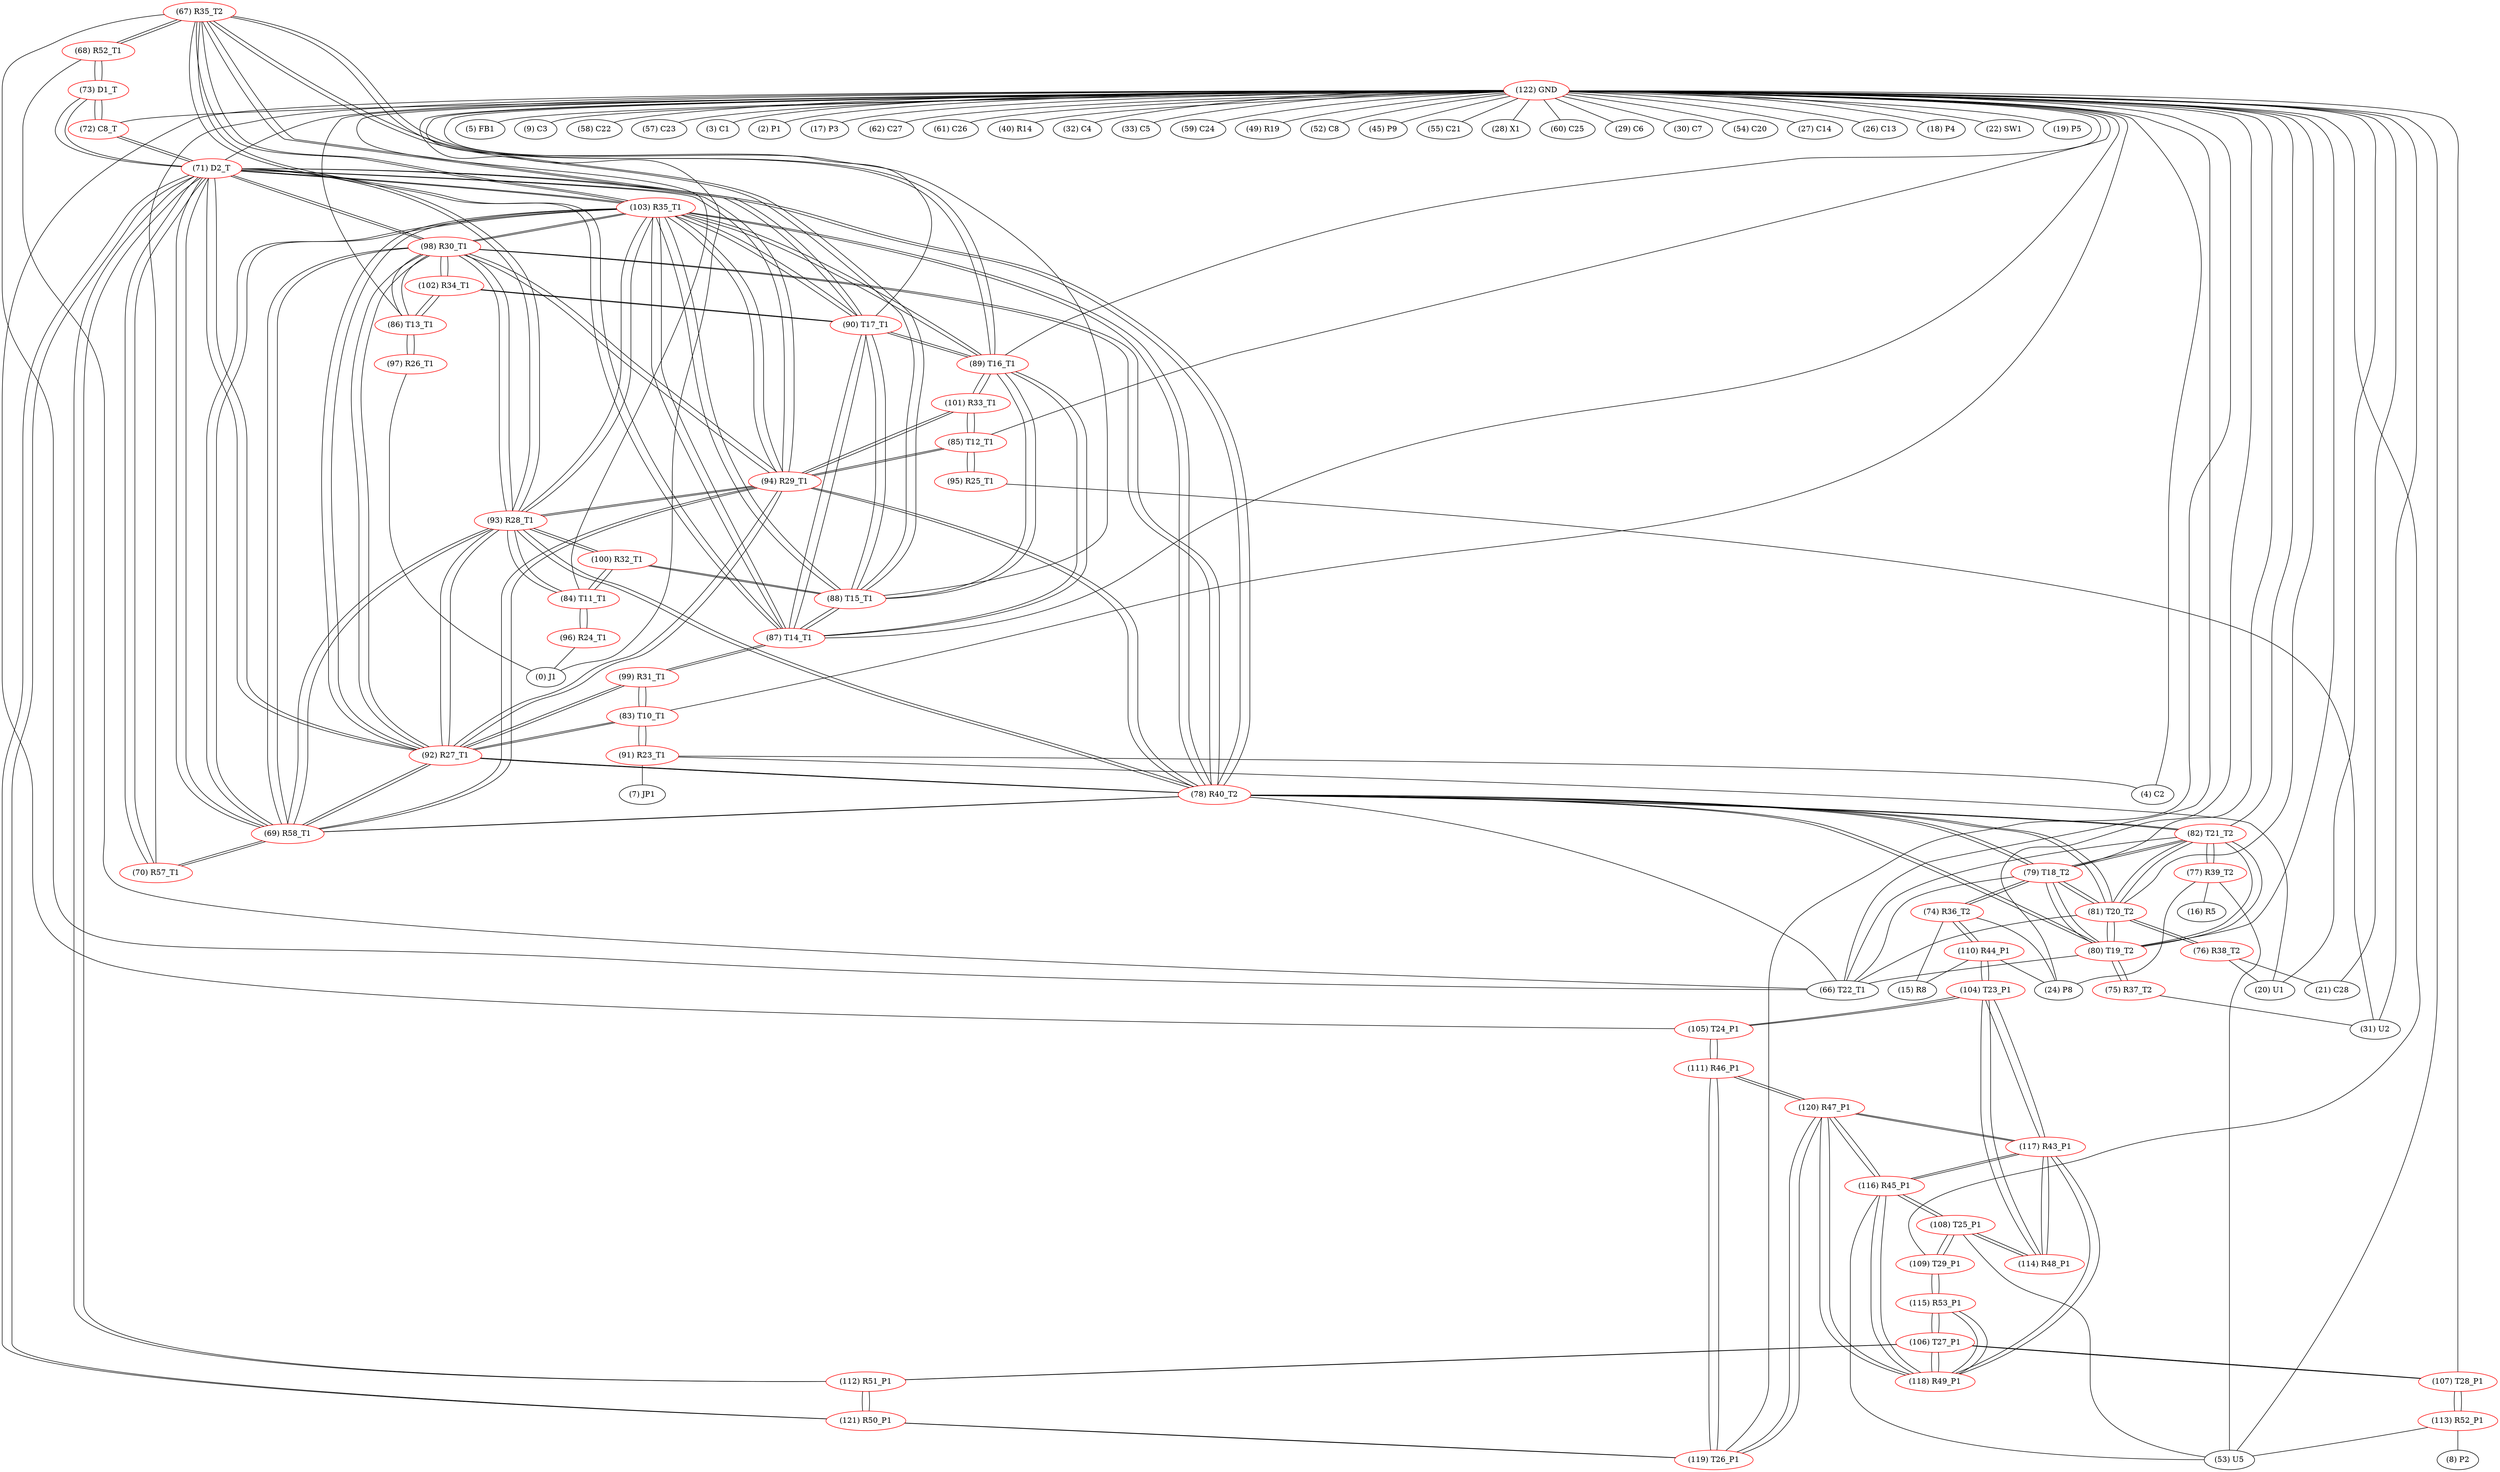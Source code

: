 graph {
	67 [label="(67) R35_T2" color=red]
	68 [label="(68) R52_T1"]
	66 [label="(66) T22_T1"]
	87 [label="(87) T14_T1"]
	88 [label="(88) T15_T1"]
	90 [label="(90) T17_T1"]
	89 [label="(89) T16_T1"]
	103 [label="(103) R35_T1"]
	68 [label="(68) R52_T1" color=red]
	73 [label="(73) D1_T"]
	67 [label="(67) R35_T2"]
	66 [label="(66) T22_T1"]
	69 [label="(69) R58_T1" color=red]
	71 [label="(71) D2_T"]
	78 [label="(78) R40_T2"]
	92 [label="(92) R27_T1"]
	93 [label="(93) R28_T1"]
	94 [label="(94) R29_T1"]
	98 [label="(98) R30_T1"]
	103 [label="(103) R35_T1"]
	70 [label="(70) R57_T1"]
	70 [label="(70) R57_T1" color=red]
	71 [label="(71) D2_T"]
	69 [label="(69) R58_T1"]
	71 [label="(71) D2_T" color=red]
	69 [label="(69) R58_T1"]
	78 [label="(78) R40_T2"]
	92 [label="(92) R27_T1"]
	93 [label="(93) R28_T1"]
	94 [label="(94) R29_T1"]
	98 [label="(98) R30_T1"]
	103 [label="(103) R35_T1"]
	73 [label="(73) D1_T"]
	72 [label="(72) C8_T"]
	70 [label="(70) R57_T1"]
	112 [label="(112) R51_P1"]
	121 [label="(121) R50_P1"]
	72 [label="(72) C8_T" color=red]
	73 [label="(73) D1_T"]
	71 [label="(71) D2_T"]
	73 [label="(73) D1_T" color=red]
	71 [label="(71) D2_T"]
	72 [label="(72) C8_T"]
	68 [label="(68) R52_T1"]
	74 [label="(74) R36_T2" color=red]
	110 [label="(110) R44_P1"]
	15 [label="(15) R8"]
	24 [label="(24) P8"]
	79 [label="(79) T18_T2"]
	75 [label="(75) R37_T2" color=red]
	31 [label="(31) U2"]
	80 [label="(80) T19_T2"]
	76 [label="(76) R38_T2" color=red]
	20 [label="(20) U1"]
	21 [label="(21) C28"]
	81 [label="(81) T20_T2"]
	77 [label="(77) R39_T2" color=red]
	16 [label="(16) R5"]
	24 [label="(24) P8"]
	53 [label="(53) U5"]
	82 [label="(82) T21_T2"]
	78 [label="(78) R40_T2" color=red]
	71 [label="(71) D2_T"]
	69 [label="(69) R58_T1"]
	92 [label="(92) R27_T1"]
	93 [label="(93) R28_T1"]
	94 [label="(94) R29_T1"]
	98 [label="(98) R30_T1"]
	103 [label="(103) R35_T1"]
	81 [label="(81) T20_T2"]
	82 [label="(82) T21_T2"]
	80 [label="(80) T19_T2"]
	66 [label="(66) T22_T1"]
	79 [label="(79) T18_T2"]
	79 [label="(79) T18_T2" color=red]
	81 [label="(81) T20_T2"]
	82 [label="(82) T21_T2"]
	80 [label="(80) T19_T2"]
	78 [label="(78) R40_T2"]
	66 [label="(66) T22_T1"]
	74 [label="(74) R36_T2"]
	80 [label="(80) T19_T2" color=red]
	81 [label="(81) T20_T2"]
	82 [label="(82) T21_T2"]
	78 [label="(78) R40_T2"]
	66 [label="(66) T22_T1"]
	79 [label="(79) T18_T2"]
	75 [label="(75) R37_T2"]
	81 [label="(81) T20_T2" color=red]
	82 [label="(82) T21_T2"]
	80 [label="(80) T19_T2"]
	78 [label="(78) R40_T2"]
	66 [label="(66) T22_T1"]
	79 [label="(79) T18_T2"]
	76 [label="(76) R38_T2"]
	82 [label="(82) T21_T2" color=red]
	81 [label="(81) T20_T2"]
	80 [label="(80) T19_T2"]
	78 [label="(78) R40_T2"]
	66 [label="(66) T22_T1"]
	79 [label="(79) T18_T2"]
	77 [label="(77) R39_T2"]
	83 [label="(83) T10_T1" color=red]
	91 [label="(91) R23_T1"]
	99 [label="(99) R31_T1"]
	92 [label="(92) R27_T1"]
	84 [label="(84) T11_T1" color=red]
	96 [label="(96) R24_T1"]
	100 [label="(100) R32_T1"]
	93 [label="(93) R28_T1"]
	85 [label="(85) T12_T1" color=red]
	101 [label="(101) R33_T1"]
	94 [label="(94) R29_T1"]
	95 [label="(95) R25_T1"]
	86 [label="(86) T13_T1" color=red]
	102 [label="(102) R34_T1"]
	98 [label="(98) R30_T1"]
	97 [label="(97) R26_T1"]
	87 [label="(87) T14_T1" color=red]
	88 [label="(88) T15_T1"]
	90 [label="(90) T17_T1"]
	89 [label="(89) T16_T1"]
	103 [label="(103) R35_T1"]
	67 [label="(67) R35_T2"]
	99 [label="(99) R31_T1"]
	88 [label="(88) T15_T1" color=red]
	87 [label="(87) T14_T1"]
	90 [label="(90) T17_T1"]
	89 [label="(89) T16_T1"]
	103 [label="(103) R35_T1"]
	67 [label="(67) R35_T2"]
	100 [label="(100) R32_T1"]
	89 [label="(89) T16_T1" color=red]
	87 [label="(87) T14_T1"]
	88 [label="(88) T15_T1"]
	90 [label="(90) T17_T1"]
	103 [label="(103) R35_T1"]
	67 [label="(67) R35_T2"]
	101 [label="(101) R33_T1"]
	90 [label="(90) T17_T1" color=red]
	87 [label="(87) T14_T1"]
	88 [label="(88) T15_T1"]
	89 [label="(89) T16_T1"]
	103 [label="(103) R35_T1"]
	67 [label="(67) R35_T2"]
	102 [label="(102) R34_T1"]
	91 [label="(91) R23_T1" color=red]
	4 [label="(4) C2"]
	20 [label="(20) U1"]
	7 [label="(7) JP1"]
	83 [label="(83) T10_T1"]
	92 [label="(92) R27_T1" color=red]
	71 [label="(71) D2_T"]
	69 [label="(69) R58_T1"]
	78 [label="(78) R40_T2"]
	93 [label="(93) R28_T1"]
	94 [label="(94) R29_T1"]
	98 [label="(98) R30_T1"]
	103 [label="(103) R35_T1"]
	99 [label="(99) R31_T1"]
	83 [label="(83) T10_T1"]
	93 [label="(93) R28_T1" color=red]
	71 [label="(71) D2_T"]
	69 [label="(69) R58_T1"]
	78 [label="(78) R40_T2"]
	92 [label="(92) R27_T1"]
	94 [label="(94) R29_T1"]
	98 [label="(98) R30_T1"]
	103 [label="(103) R35_T1"]
	100 [label="(100) R32_T1"]
	84 [label="(84) T11_T1"]
	94 [label="(94) R29_T1" color=red]
	71 [label="(71) D2_T"]
	69 [label="(69) R58_T1"]
	78 [label="(78) R40_T2"]
	92 [label="(92) R27_T1"]
	93 [label="(93) R28_T1"]
	98 [label="(98) R30_T1"]
	103 [label="(103) R35_T1"]
	101 [label="(101) R33_T1"]
	85 [label="(85) T12_T1"]
	95 [label="(95) R25_T1" color=red]
	31 [label="(31) U2"]
	85 [label="(85) T12_T1"]
	96 [label="(96) R24_T1" color=red]
	0 [label="(0) J1"]
	84 [label="(84) T11_T1"]
	97 [label="(97) R26_T1" color=red]
	0 [label="(0) J1"]
	86 [label="(86) T13_T1"]
	98 [label="(98) R30_T1" color=red]
	71 [label="(71) D2_T"]
	69 [label="(69) R58_T1"]
	78 [label="(78) R40_T2"]
	92 [label="(92) R27_T1"]
	93 [label="(93) R28_T1"]
	94 [label="(94) R29_T1"]
	103 [label="(103) R35_T1"]
	86 [label="(86) T13_T1"]
	102 [label="(102) R34_T1"]
	99 [label="(99) R31_T1" color=red]
	92 [label="(92) R27_T1"]
	83 [label="(83) T10_T1"]
	87 [label="(87) T14_T1"]
	100 [label="(100) R32_T1" color=red]
	88 [label="(88) T15_T1"]
	84 [label="(84) T11_T1"]
	93 [label="(93) R28_T1"]
	101 [label="(101) R33_T1" color=red]
	89 [label="(89) T16_T1"]
	94 [label="(94) R29_T1"]
	85 [label="(85) T12_T1"]
	102 [label="(102) R34_T1" color=red]
	90 [label="(90) T17_T1"]
	86 [label="(86) T13_T1"]
	98 [label="(98) R30_T1"]
	103 [label="(103) R35_T1" color=red]
	71 [label="(71) D2_T"]
	69 [label="(69) R58_T1"]
	78 [label="(78) R40_T2"]
	92 [label="(92) R27_T1"]
	93 [label="(93) R28_T1"]
	94 [label="(94) R29_T1"]
	98 [label="(98) R30_T1"]
	87 [label="(87) T14_T1"]
	88 [label="(88) T15_T1"]
	90 [label="(90) T17_T1"]
	89 [label="(89) T16_T1"]
	67 [label="(67) R35_T2"]
	104 [label="(104) T23_P1" color=red]
	114 [label="(114) R48_P1"]
	117 [label="(117) R43_P1"]
	105 [label="(105) T24_P1"]
	110 [label="(110) R44_P1"]
	105 [label="(105) T24_P1" color=red]
	111 [label="(111) R46_P1"]
	104 [label="(104) T23_P1"]
	106 [label="(106) T27_P1" color=red]
	112 [label="(112) R51_P1"]
	107 [label="(107) T28_P1"]
	115 [label="(115) R53_P1"]
	118 [label="(118) R49_P1"]
	107 [label="(107) T28_P1" color=red]
	113 [label="(113) R52_P1"]
	106 [label="(106) T27_P1"]
	108 [label="(108) T25_P1" color=red]
	109 [label="(109) T29_P1"]
	114 [label="(114) R48_P1"]
	116 [label="(116) R45_P1"]
	53 [label="(53) U5"]
	109 [label="(109) T29_P1" color=red]
	108 [label="(108) T25_P1"]
	115 [label="(115) R53_P1"]
	110 [label="(110) R44_P1" color=red]
	15 [label="(15) R8"]
	24 [label="(24) P8"]
	74 [label="(74) R36_T2"]
	104 [label="(104) T23_P1"]
	111 [label="(111) R46_P1" color=red]
	119 [label="(119) T26_P1"]
	120 [label="(120) R47_P1"]
	105 [label="(105) T24_P1"]
	112 [label="(112) R51_P1" color=red]
	106 [label="(106) T27_P1"]
	121 [label="(121) R50_P1"]
	71 [label="(71) D2_T"]
	113 [label="(113) R52_P1" color=red]
	53 [label="(53) U5"]
	8 [label="(8) P2"]
	107 [label="(107) T28_P1"]
	114 [label="(114) R48_P1" color=red]
	108 [label="(108) T25_P1"]
	104 [label="(104) T23_P1"]
	117 [label="(117) R43_P1"]
	115 [label="(115) R53_P1" color=red]
	109 [label="(109) T29_P1"]
	106 [label="(106) T27_P1"]
	118 [label="(118) R49_P1"]
	116 [label="(116) R45_P1" color=red]
	120 [label="(120) R47_P1"]
	117 [label="(117) R43_P1"]
	118 [label="(118) R49_P1"]
	108 [label="(108) T25_P1"]
	53 [label="(53) U5"]
	117 [label="(117) R43_P1" color=red]
	114 [label="(114) R48_P1"]
	104 [label="(104) T23_P1"]
	120 [label="(120) R47_P1"]
	116 [label="(116) R45_P1"]
	118 [label="(118) R49_P1"]
	118 [label="(118) R49_P1" color=red]
	120 [label="(120) R47_P1"]
	116 [label="(116) R45_P1"]
	117 [label="(117) R43_P1"]
	106 [label="(106) T27_P1"]
	115 [label="(115) R53_P1"]
	119 [label="(119) T26_P1" color=red]
	121 [label="(121) R50_P1"]
	111 [label="(111) R46_P1"]
	120 [label="(120) R47_P1"]
	120 [label="(120) R47_P1" color=red]
	116 [label="(116) R45_P1"]
	117 [label="(117) R43_P1"]
	118 [label="(118) R49_P1"]
	119 [label="(119) T26_P1"]
	111 [label="(111) R46_P1"]
	121 [label="(121) R50_P1" color=red]
	119 [label="(119) T26_P1"]
	112 [label="(112) R51_P1"]
	71 [label="(71) D2_T"]
	122 [label="(122) GND" color=red]
	5 [label="(5) FB1"]
	9 [label="(9) C3"]
	0 [label="(0) J1"]
	4 [label="(4) C2"]
	58 [label="(58) C22"]
	57 [label="(57) C23"]
	3 [label="(3) C1"]
	2 [label="(2) P1"]
	17 [label="(17) P3"]
	62 [label="(62) C27"]
	61 [label="(61) C26"]
	40 [label="(40) R14"]
	32 [label="(32) C4"]
	33 [label="(33) C5"]
	53 [label="(53) U5"]
	59 [label="(59) C24"]
	49 [label="(49) R19"]
	52 [label="(52) C8"]
	45 [label="(45) P9"]
	55 [label="(55) C21"]
	28 [label="(28) X1"]
	60 [label="(60) C25"]
	29 [label="(29) C6"]
	30 [label="(30) C7"]
	54 [label="(54) C20"]
	27 [label="(27) C14"]
	26 [label="(26) C13"]
	31 [label="(31) U2"]
	20 [label="(20) U1"]
	24 [label="(24) P8"]
	21 [label="(21) C28"]
	18 [label="(18) P4"]
	22 [label="(22) SW1"]
	19 [label="(19) P5"]
	83 [label="(83) T10_T1"]
	84 [label="(84) T11_T1"]
	85 [label="(85) T12_T1"]
	86 [label="(86) T13_T1"]
	81 [label="(81) T20_T2"]
	87 [label="(87) T14_T1"]
	88 [label="(88) T15_T1"]
	79 [label="(79) T18_T2"]
	82 [label="(82) T21_T2"]
	80 [label="(80) T19_T2"]
	72 [label="(72) C8_T"]
	89 [label="(89) T16_T1"]
	90 [label="(90) T17_T1"]
	71 [label="(71) D2_T"]
	66 [label="(66) T22_T1"]
	70 [label="(70) R57_T1"]
	119 [label="(119) T26_P1"]
	105 [label="(105) T24_P1"]
	109 [label="(109) T29_P1"]
	107 [label="(107) T28_P1"]
	67 -- 68
	67 -- 66
	67 -- 87
	67 -- 88
	67 -- 90
	67 -- 89
	67 -- 103
	68 -- 73
	68 -- 67
	68 -- 66
	69 -- 71
	69 -- 78
	69 -- 92
	69 -- 93
	69 -- 94
	69 -- 98
	69 -- 103
	69 -- 70
	70 -- 71
	70 -- 69
	71 -- 69
	71 -- 78
	71 -- 92
	71 -- 93
	71 -- 94
	71 -- 98
	71 -- 103
	71 -- 73
	71 -- 72
	71 -- 70
	71 -- 112
	71 -- 121
	72 -- 73
	72 -- 71
	73 -- 71
	73 -- 72
	73 -- 68
	74 -- 110
	74 -- 15
	74 -- 24
	74 -- 79
	75 -- 31
	75 -- 80
	76 -- 20
	76 -- 21
	76 -- 81
	77 -- 16
	77 -- 24
	77 -- 53
	77 -- 82
	78 -- 71
	78 -- 69
	78 -- 92
	78 -- 93
	78 -- 94
	78 -- 98
	78 -- 103
	78 -- 81
	78 -- 82
	78 -- 80
	78 -- 66
	78 -- 79
	79 -- 81
	79 -- 82
	79 -- 80
	79 -- 78
	79 -- 66
	79 -- 74
	80 -- 81
	80 -- 82
	80 -- 78
	80 -- 66
	80 -- 79
	80 -- 75
	81 -- 82
	81 -- 80
	81 -- 78
	81 -- 66
	81 -- 79
	81 -- 76
	82 -- 81
	82 -- 80
	82 -- 78
	82 -- 66
	82 -- 79
	82 -- 77
	83 -- 91
	83 -- 99
	83 -- 92
	84 -- 96
	84 -- 100
	84 -- 93
	85 -- 101
	85 -- 94
	85 -- 95
	86 -- 102
	86 -- 98
	86 -- 97
	87 -- 88
	87 -- 90
	87 -- 89
	87 -- 103
	87 -- 67
	87 -- 99
	88 -- 87
	88 -- 90
	88 -- 89
	88 -- 103
	88 -- 67
	88 -- 100
	89 -- 87
	89 -- 88
	89 -- 90
	89 -- 103
	89 -- 67
	89 -- 101
	90 -- 87
	90 -- 88
	90 -- 89
	90 -- 103
	90 -- 67
	90 -- 102
	91 -- 4
	91 -- 20
	91 -- 7
	91 -- 83
	92 -- 71
	92 -- 69
	92 -- 78
	92 -- 93
	92 -- 94
	92 -- 98
	92 -- 103
	92 -- 99
	92 -- 83
	93 -- 71
	93 -- 69
	93 -- 78
	93 -- 92
	93 -- 94
	93 -- 98
	93 -- 103
	93 -- 100
	93 -- 84
	94 -- 71
	94 -- 69
	94 -- 78
	94 -- 92
	94 -- 93
	94 -- 98
	94 -- 103
	94 -- 101
	94 -- 85
	95 -- 31
	95 -- 85
	96 -- 0
	96 -- 84
	97 -- 0
	97 -- 86
	98 -- 71
	98 -- 69
	98 -- 78
	98 -- 92
	98 -- 93
	98 -- 94
	98 -- 103
	98 -- 86
	98 -- 102
	99 -- 92
	99 -- 83
	99 -- 87
	100 -- 88
	100 -- 84
	100 -- 93
	101 -- 89
	101 -- 94
	101 -- 85
	102 -- 90
	102 -- 86
	102 -- 98
	103 -- 71
	103 -- 69
	103 -- 78
	103 -- 92
	103 -- 93
	103 -- 94
	103 -- 98
	103 -- 87
	103 -- 88
	103 -- 90
	103 -- 89
	103 -- 67
	104 -- 114
	104 -- 117
	104 -- 105
	104 -- 110
	105 -- 111
	105 -- 104
	106 -- 112
	106 -- 107
	106 -- 115
	106 -- 118
	107 -- 113
	107 -- 106
	108 -- 109
	108 -- 114
	108 -- 116
	108 -- 53
	109 -- 108
	109 -- 115
	110 -- 15
	110 -- 24
	110 -- 74
	110 -- 104
	111 -- 119
	111 -- 120
	111 -- 105
	112 -- 106
	112 -- 121
	112 -- 71
	113 -- 53
	113 -- 8
	113 -- 107
	114 -- 108
	114 -- 104
	114 -- 117
	115 -- 109
	115 -- 106
	115 -- 118
	116 -- 120
	116 -- 117
	116 -- 118
	116 -- 108
	116 -- 53
	117 -- 114
	117 -- 104
	117 -- 120
	117 -- 116
	117 -- 118
	118 -- 120
	118 -- 116
	118 -- 117
	118 -- 106
	118 -- 115
	119 -- 121
	119 -- 111
	119 -- 120
	120 -- 116
	120 -- 117
	120 -- 118
	120 -- 119
	120 -- 111
	121 -- 119
	121 -- 112
	121 -- 71
	122 -- 5
	122 -- 9
	122 -- 0
	122 -- 4
	122 -- 58
	122 -- 57
	122 -- 3
	122 -- 2
	122 -- 17
	122 -- 62
	122 -- 61
	122 -- 40
	122 -- 32
	122 -- 33
	122 -- 53
	122 -- 59
	122 -- 49
	122 -- 52
	122 -- 45
	122 -- 55
	122 -- 28
	122 -- 60
	122 -- 29
	122 -- 30
	122 -- 54
	122 -- 27
	122 -- 26
	122 -- 31
	122 -- 20
	122 -- 24
	122 -- 21
	122 -- 18
	122 -- 22
	122 -- 19
	122 -- 83
	122 -- 84
	122 -- 85
	122 -- 86
	122 -- 81
	122 -- 87
	122 -- 88
	122 -- 79
	122 -- 82
	122 -- 80
	122 -- 72
	122 -- 89
	122 -- 90
	122 -- 71
	122 -- 66
	122 -- 70
	122 -- 119
	122 -- 105
	122 -- 109
	122 -- 107
}
